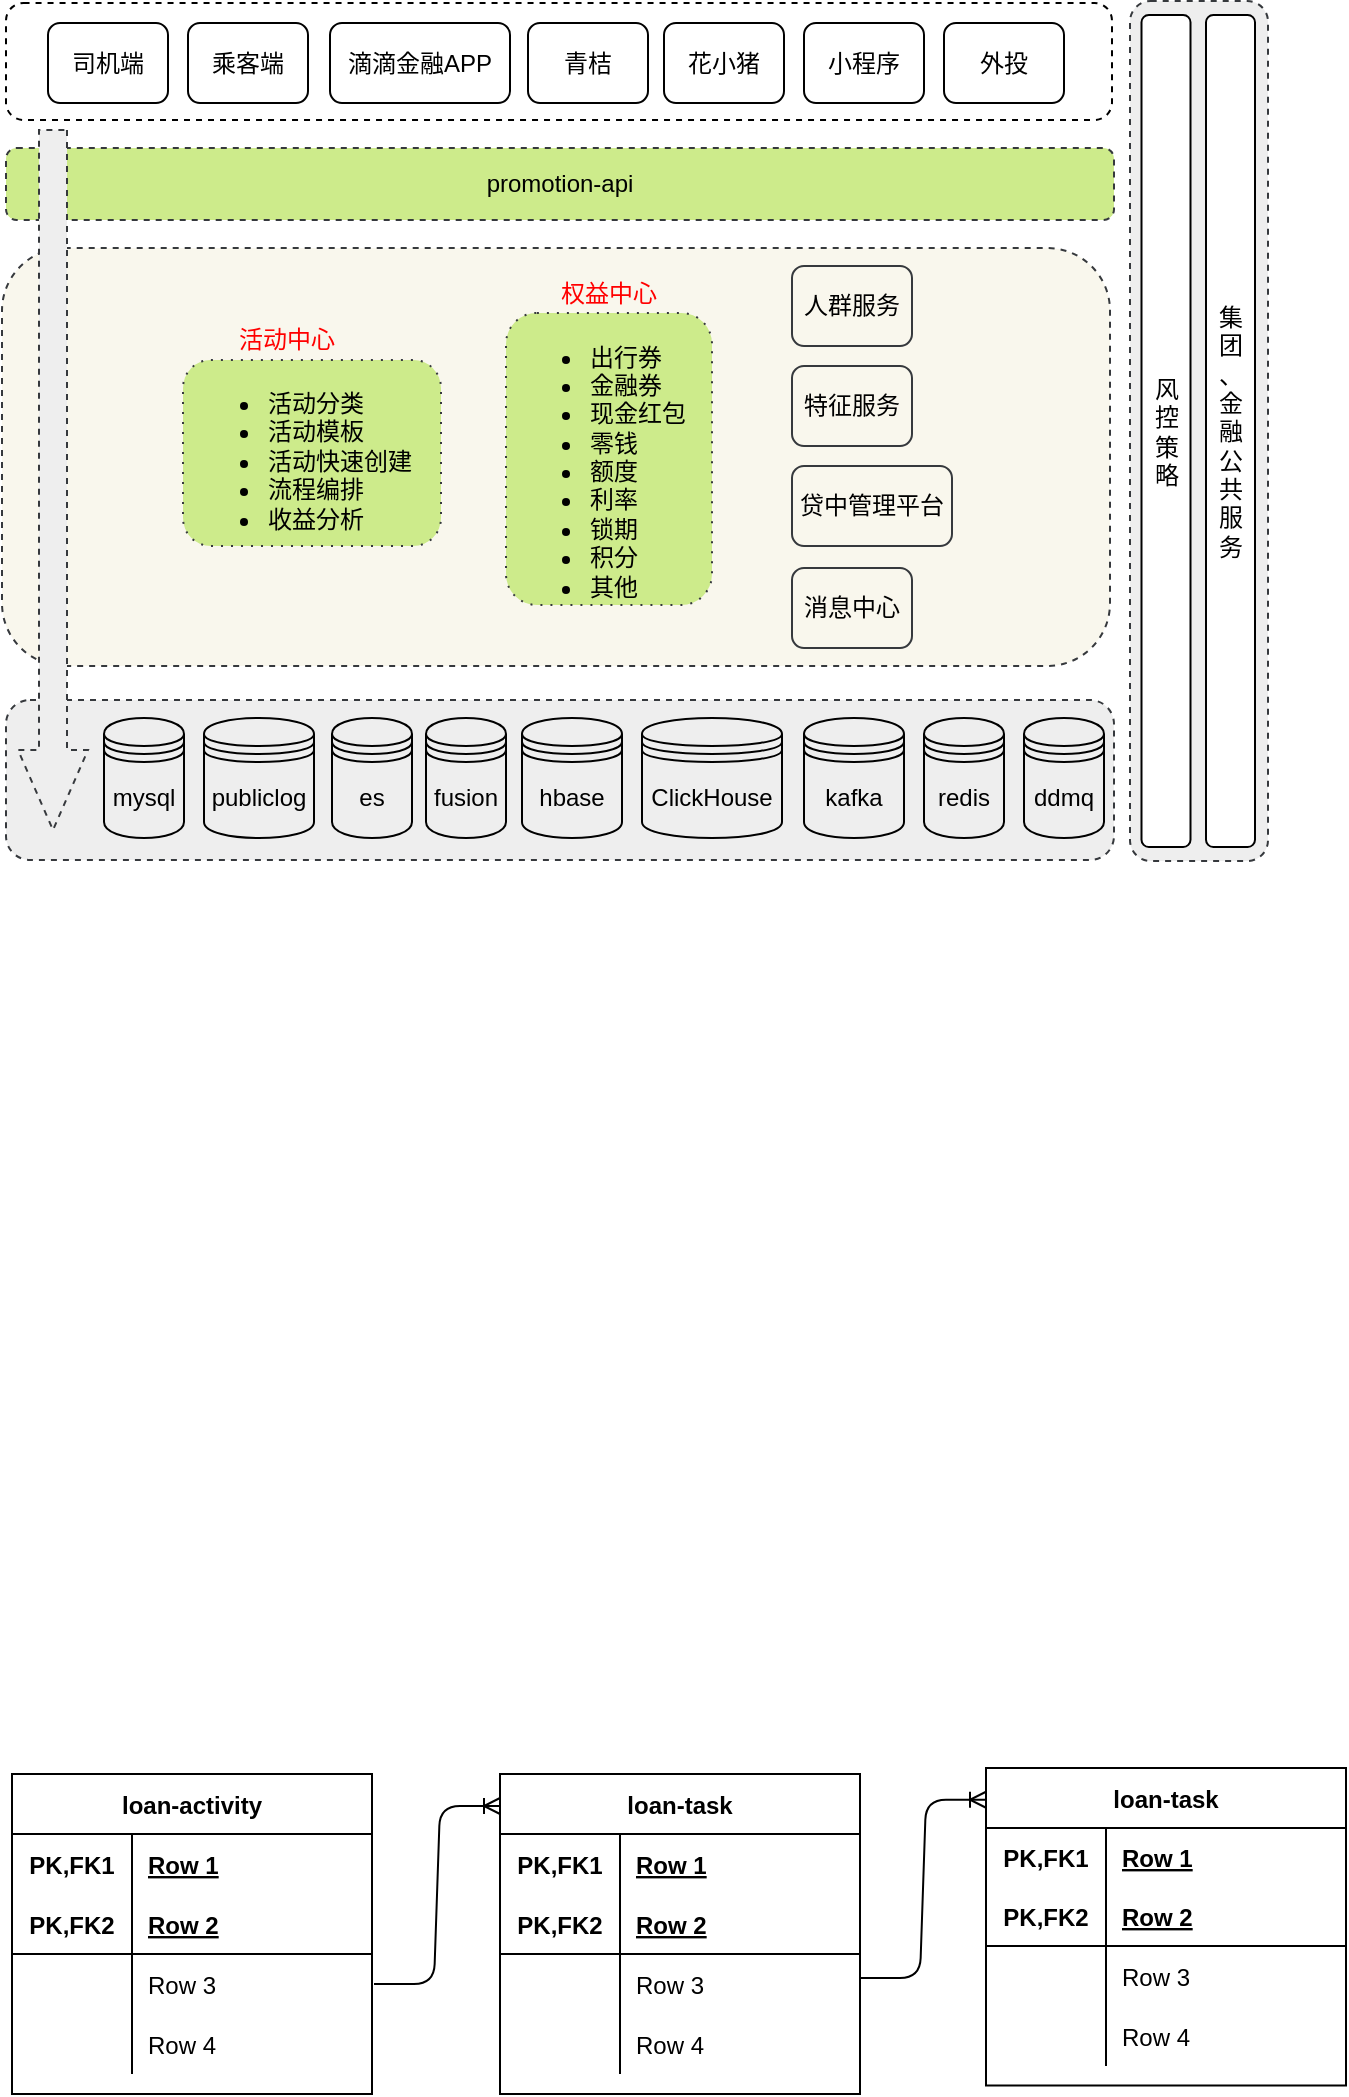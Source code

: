 <mxfile version="14.2.9" type="github">
  <diagram id="kgpKYQtTHZ0yAKxKKP6v" name="Page-1">
    <mxGraphModel dx="862" dy="1023" grid="0" gridSize="10" guides="1" tooltips="1" connect="1" arrows="1" fold="1" page="1" pageScale="1" pageWidth="850" pageHeight="1100" math="0" shadow="0">
      <root>
        <mxCell id="0" />
        <mxCell id="1" parent="0" />
        <mxCell id="mgTYE4qe_ixQDPlizRL3-233" value="" style="group;rounded=1;" vertex="1" connectable="0" parent="1">
          <mxGeometry x="640" y="310.5" width="69" height="430" as="geometry" />
        </mxCell>
        <mxCell id="mgTYE4qe_ixQDPlizRL3-226" value="" style="rounded=1;whiteSpace=wrap;html=1;shadow=0;sketch=0;strokeColor=#36393d;fillColor=#eeeeee;dashed=1;" vertex="1" parent="mgTYE4qe_ixQDPlizRL3-233">
          <mxGeometry width="69" height="430" as="geometry" />
        </mxCell>
        <mxCell id="mgTYE4qe_ixQDPlizRL3-231" value="集团&lt;br&gt;、金融公共服务" style="rounded=1;whiteSpace=wrap;html=1;" vertex="1" parent="mgTYE4qe_ixQDPlizRL3-233">
          <mxGeometry x="38" y="7" width="24.5" height="416" as="geometry" />
        </mxCell>
        <mxCell id="mgTYE4qe_ixQDPlizRL3-232" value="风控&lt;br&gt;策略" style="rounded=1;whiteSpace=wrap;html=1;" vertex="1" parent="mgTYE4qe_ixQDPlizRL3-233">
          <mxGeometry x="5.75" y="7" width="24.5" height="416" as="geometry" />
        </mxCell>
        <mxCell id="mgTYE4qe_ixQDPlizRL3-111" value="" style="group;rounded=1;" vertex="1" connectable="0" parent="1">
          <mxGeometry x="78" y="311.5" width="554" height="413.5" as="geometry" />
        </mxCell>
        <mxCell id="mgTYE4qe_ixQDPlizRL3-66" value="" style="rounded=1;whiteSpace=wrap;html=1;dashed=1;" vertex="1" parent="mgTYE4qe_ixQDPlizRL3-111">
          <mxGeometry width="553" height="58.5" as="geometry" />
        </mxCell>
        <mxCell id="mgTYE4qe_ixQDPlizRL3-93" value="乘客端" style="rounded=1;whiteSpace=wrap;html=1;" vertex="1" parent="mgTYE4qe_ixQDPlizRL3-111">
          <mxGeometry x="91" y="10" width="60" height="40" as="geometry" />
        </mxCell>
        <mxCell id="mgTYE4qe_ixQDPlizRL3-101" value="" style="group;rounded=1;" vertex="1" connectable="0" parent="mgTYE4qe_ixQDPlizRL3-111">
          <mxGeometry x="21" y="10" width="508" height="40" as="geometry" />
        </mxCell>
        <mxCell id="mgTYE4qe_ixQDPlizRL3-90" value="司机端" style="rounded=1;whiteSpace=wrap;html=1;" vertex="1" parent="mgTYE4qe_ixQDPlizRL3-101">
          <mxGeometry width="60" height="40" as="geometry" />
        </mxCell>
        <mxCell id="mgTYE4qe_ixQDPlizRL3-92" value="滴滴金融APP" style="rounded=1;whiteSpace=wrap;html=1;" vertex="1" parent="mgTYE4qe_ixQDPlizRL3-101">
          <mxGeometry x="141" width="90" height="40" as="geometry" />
        </mxCell>
        <mxCell id="mgTYE4qe_ixQDPlizRL3-94" value="小程序" style="rounded=1;whiteSpace=wrap;html=1;" vertex="1" parent="mgTYE4qe_ixQDPlizRL3-101">
          <mxGeometry x="378" width="60" height="40" as="geometry" />
        </mxCell>
        <mxCell id="mgTYE4qe_ixQDPlizRL3-95" value="青桔" style="rounded=1;whiteSpace=wrap;html=1;" vertex="1" parent="mgTYE4qe_ixQDPlizRL3-101">
          <mxGeometry x="240" width="60" height="40" as="geometry" />
        </mxCell>
        <mxCell id="mgTYE4qe_ixQDPlizRL3-96" value="花小猪" style="rounded=1;whiteSpace=wrap;html=1;" vertex="1" parent="mgTYE4qe_ixQDPlizRL3-101">
          <mxGeometry x="308" width="60" height="40" as="geometry" />
        </mxCell>
        <mxCell id="mgTYE4qe_ixQDPlizRL3-97" value="外投" style="rounded=1;whiteSpace=wrap;html=1;" vertex="1" parent="mgTYE4qe_ixQDPlizRL3-101">
          <mxGeometry x="448" width="60" height="40" as="geometry" />
        </mxCell>
        <mxCell id="mgTYE4qe_ixQDPlizRL3-102" value="promotion-api" style="rounded=1;whiteSpace=wrap;html=1;dashed=1;fillColor=#cdeb8b;strokeColor=#36393d;" vertex="1" parent="mgTYE4qe_ixQDPlizRL3-111">
          <mxGeometry y="72.5" width="554" height="36" as="geometry" />
        </mxCell>
        <mxCell id="mgTYE4qe_ixQDPlizRL3-112" value="" style="rounded=1;whiteSpace=wrap;html=1;dashed=1;fillColor=#f9f7ed;strokeColor=#36393d;" vertex="1" parent="mgTYE4qe_ixQDPlizRL3-111">
          <mxGeometry x="-2" y="122.5" width="554" height="209" as="geometry" />
        </mxCell>
        <mxCell id="mgTYE4qe_ixQDPlizRL3-117" value="" style="rounded=1;whiteSpace=wrap;html=1;dashed=1;fillColor=#eeeeee;strokeColor=#36393d;" vertex="1" parent="1">
          <mxGeometry x="78" y="660" width="554" height="80" as="geometry" />
        </mxCell>
        <mxCell id="mgTYE4qe_ixQDPlizRL3-160" value="loan-activity" style="shape=table;startSize=30;container=1;collapsible=1;childLayout=tableLayout;fixedRows=1;rowLines=0;fontStyle=1;align=center;resizeLast=1;fillColor=none;gradientColor=none;" vertex="1" parent="1">
          <mxGeometry x="81" y="1197" width="180" height="160" as="geometry" />
        </mxCell>
        <mxCell id="mgTYE4qe_ixQDPlizRL3-161" value="" style="shape=partialRectangle;collapsible=0;dropTarget=0;pointerEvents=0;fillColor=none;top=0;left=0;bottom=0;right=0;points=[[0,0.5],[1,0.5]];portConstraint=eastwest;" vertex="1" parent="mgTYE4qe_ixQDPlizRL3-160">
          <mxGeometry y="30" width="180" height="30" as="geometry" />
        </mxCell>
        <mxCell id="mgTYE4qe_ixQDPlizRL3-162" value="PK,FK1" style="shape=partialRectangle;connectable=0;fillColor=none;top=0;left=0;bottom=0;right=0;fontStyle=1;overflow=hidden;" vertex="1" parent="mgTYE4qe_ixQDPlizRL3-161">
          <mxGeometry width="60" height="30" as="geometry" />
        </mxCell>
        <mxCell id="mgTYE4qe_ixQDPlizRL3-163" value="Row 1" style="shape=partialRectangle;connectable=0;fillColor=none;top=0;left=0;bottom=0;right=0;align=left;spacingLeft=6;fontStyle=5;overflow=hidden;" vertex="1" parent="mgTYE4qe_ixQDPlizRL3-161">
          <mxGeometry x="60" width="120" height="30" as="geometry" />
        </mxCell>
        <mxCell id="mgTYE4qe_ixQDPlizRL3-164" value="" style="shape=partialRectangle;collapsible=0;dropTarget=0;pointerEvents=0;fillColor=none;top=0;left=0;bottom=1;right=0;points=[[0,0.5],[1,0.5]];portConstraint=eastwest;" vertex="1" parent="mgTYE4qe_ixQDPlizRL3-160">
          <mxGeometry y="60" width="180" height="30" as="geometry" />
        </mxCell>
        <mxCell id="mgTYE4qe_ixQDPlizRL3-165" value="PK,FK2" style="shape=partialRectangle;connectable=0;fillColor=none;top=0;left=0;bottom=0;right=0;fontStyle=1;overflow=hidden;" vertex="1" parent="mgTYE4qe_ixQDPlizRL3-164">
          <mxGeometry width="60" height="30" as="geometry" />
        </mxCell>
        <mxCell id="mgTYE4qe_ixQDPlizRL3-166" value="Row 2" style="shape=partialRectangle;connectable=0;fillColor=none;top=0;left=0;bottom=0;right=0;align=left;spacingLeft=6;fontStyle=5;overflow=hidden;" vertex="1" parent="mgTYE4qe_ixQDPlizRL3-164">
          <mxGeometry x="60" width="120" height="30" as="geometry" />
        </mxCell>
        <mxCell id="mgTYE4qe_ixQDPlizRL3-167" value="" style="shape=partialRectangle;collapsible=0;dropTarget=0;pointerEvents=0;fillColor=none;top=0;left=0;bottom=0;right=0;points=[[0,0.5],[1,0.5]];portConstraint=eastwest;" vertex="1" parent="mgTYE4qe_ixQDPlizRL3-160">
          <mxGeometry y="90" width="180" height="30" as="geometry" />
        </mxCell>
        <mxCell id="mgTYE4qe_ixQDPlizRL3-168" value="" style="shape=partialRectangle;connectable=0;fillColor=none;top=0;left=0;bottom=0;right=0;editable=1;overflow=hidden;" vertex="1" parent="mgTYE4qe_ixQDPlizRL3-167">
          <mxGeometry width="60" height="30" as="geometry" />
        </mxCell>
        <mxCell id="mgTYE4qe_ixQDPlizRL3-169" value="Row 3" style="shape=partialRectangle;connectable=0;fillColor=none;top=0;left=0;bottom=0;right=0;align=left;spacingLeft=6;overflow=hidden;" vertex="1" parent="mgTYE4qe_ixQDPlizRL3-167">
          <mxGeometry x="60" width="120" height="30" as="geometry" />
        </mxCell>
        <mxCell id="mgTYE4qe_ixQDPlizRL3-170" value="" style="shape=partialRectangle;collapsible=0;dropTarget=0;pointerEvents=0;fillColor=none;top=0;left=0;bottom=0;right=0;points=[[0,0.5],[1,0.5]];portConstraint=eastwest;" vertex="1" parent="mgTYE4qe_ixQDPlizRL3-160">
          <mxGeometry y="120" width="180" height="30" as="geometry" />
        </mxCell>
        <mxCell id="mgTYE4qe_ixQDPlizRL3-171" value="" style="shape=partialRectangle;connectable=0;fillColor=none;top=0;left=0;bottom=0;right=0;editable=1;overflow=hidden;" vertex="1" parent="mgTYE4qe_ixQDPlizRL3-170">
          <mxGeometry width="60" height="30" as="geometry" />
        </mxCell>
        <mxCell id="mgTYE4qe_ixQDPlizRL3-172" value="Row 4" style="shape=partialRectangle;connectable=0;fillColor=none;top=0;left=0;bottom=0;right=0;align=left;spacingLeft=6;overflow=hidden;" vertex="1" parent="mgTYE4qe_ixQDPlizRL3-170">
          <mxGeometry x="60" width="120" height="30" as="geometry" />
        </mxCell>
        <mxCell id="mgTYE4qe_ixQDPlizRL3-181" value="" style="edgeStyle=entityRelationEdgeStyle;fontSize=12;html=1;endArrow=ERoneToMany;entryX=0;entryY=0.1;entryDx=0;entryDy=0;entryPerimeter=0;" edge="1" parent="1" target="mgTYE4qe_ixQDPlizRL3-182">
          <mxGeometry width="100" height="100" relative="1" as="geometry">
            <mxPoint x="262" y="1302" as="sourcePoint" />
            <mxPoint x="362" y="1202" as="targetPoint" />
          </mxGeometry>
        </mxCell>
        <mxCell id="mgTYE4qe_ixQDPlizRL3-182" value="loan-task" style="shape=table;startSize=30;container=1;collapsible=1;childLayout=tableLayout;fixedRows=1;rowLines=0;fontStyle=1;align=center;resizeLast=1;fillColor=none;gradientColor=none;" vertex="1" parent="1">
          <mxGeometry x="325" y="1197" width="180" height="160" as="geometry" />
        </mxCell>
        <mxCell id="mgTYE4qe_ixQDPlizRL3-183" value="" style="shape=partialRectangle;collapsible=0;dropTarget=0;pointerEvents=0;fillColor=none;top=0;left=0;bottom=0;right=0;points=[[0,0.5],[1,0.5]];portConstraint=eastwest;" vertex="1" parent="mgTYE4qe_ixQDPlizRL3-182">
          <mxGeometry y="30" width="180" height="30" as="geometry" />
        </mxCell>
        <mxCell id="mgTYE4qe_ixQDPlizRL3-184" value="PK,FK1" style="shape=partialRectangle;connectable=0;fillColor=none;top=0;left=0;bottom=0;right=0;fontStyle=1;overflow=hidden;" vertex="1" parent="mgTYE4qe_ixQDPlizRL3-183">
          <mxGeometry width="60" height="30" as="geometry" />
        </mxCell>
        <mxCell id="mgTYE4qe_ixQDPlizRL3-185" value="Row 1" style="shape=partialRectangle;connectable=0;fillColor=none;top=0;left=0;bottom=0;right=0;align=left;spacingLeft=6;fontStyle=5;overflow=hidden;" vertex="1" parent="mgTYE4qe_ixQDPlizRL3-183">
          <mxGeometry x="60" width="120" height="30" as="geometry" />
        </mxCell>
        <mxCell id="mgTYE4qe_ixQDPlizRL3-186" value="" style="shape=partialRectangle;collapsible=0;dropTarget=0;pointerEvents=0;fillColor=none;top=0;left=0;bottom=1;right=0;points=[[0,0.5],[1,0.5]];portConstraint=eastwest;" vertex="1" parent="mgTYE4qe_ixQDPlizRL3-182">
          <mxGeometry y="60" width="180" height="30" as="geometry" />
        </mxCell>
        <mxCell id="mgTYE4qe_ixQDPlizRL3-187" value="PK,FK2" style="shape=partialRectangle;connectable=0;fillColor=none;top=0;left=0;bottom=0;right=0;fontStyle=1;overflow=hidden;" vertex="1" parent="mgTYE4qe_ixQDPlizRL3-186">
          <mxGeometry width="60" height="30" as="geometry" />
        </mxCell>
        <mxCell id="mgTYE4qe_ixQDPlizRL3-188" value="Row 2" style="shape=partialRectangle;connectable=0;fillColor=none;top=0;left=0;bottom=0;right=0;align=left;spacingLeft=6;fontStyle=5;overflow=hidden;" vertex="1" parent="mgTYE4qe_ixQDPlizRL3-186">
          <mxGeometry x="60" width="120" height="30" as="geometry" />
        </mxCell>
        <mxCell id="mgTYE4qe_ixQDPlizRL3-189" value="" style="shape=partialRectangle;collapsible=0;dropTarget=0;pointerEvents=0;fillColor=none;top=0;left=0;bottom=0;right=0;points=[[0,0.5],[1,0.5]];portConstraint=eastwest;" vertex="1" parent="mgTYE4qe_ixQDPlizRL3-182">
          <mxGeometry y="90" width="180" height="30" as="geometry" />
        </mxCell>
        <mxCell id="mgTYE4qe_ixQDPlizRL3-190" value="" style="shape=partialRectangle;connectable=0;fillColor=none;top=0;left=0;bottom=0;right=0;editable=1;overflow=hidden;" vertex="1" parent="mgTYE4qe_ixQDPlizRL3-189">
          <mxGeometry width="60" height="30" as="geometry" />
        </mxCell>
        <mxCell id="mgTYE4qe_ixQDPlizRL3-191" value="Row 3" style="shape=partialRectangle;connectable=0;fillColor=none;top=0;left=0;bottom=0;right=0;align=left;spacingLeft=6;overflow=hidden;" vertex="1" parent="mgTYE4qe_ixQDPlizRL3-189">
          <mxGeometry x="60" width="120" height="30" as="geometry" />
        </mxCell>
        <mxCell id="mgTYE4qe_ixQDPlizRL3-192" value="" style="shape=partialRectangle;collapsible=0;dropTarget=0;pointerEvents=0;fillColor=none;top=0;left=0;bottom=0;right=0;points=[[0,0.5],[1,0.5]];portConstraint=eastwest;" vertex="1" parent="mgTYE4qe_ixQDPlizRL3-182">
          <mxGeometry y="120" width="180" height="30" as="geometry" />
        </mxCell>
        <mxCell id="mgTYE4qe_ixQDPlizRL3-193" value="" style="shape=partialRectangle;connectable=0;fillColor=none;top=0;left=0;bottom=0;right=0;editable=1;overflow=hidden;" vertex="1" parent="mgTYE4qe_ixQDPlizRL3-192">
          <mxGeometry width="60" height="30" as="geometry" />
        </mxCell>
        <mxCell id="mgTYE4qe_ixQDPlizRL3-194" value="Row 4" style="shape=partialRectangle;connectable=0;fillColor=none;top=0;left=0;bottom=0;right=0;align=left;spacingLeft=6;overflow=hidden;" vertex="1" parent="mgTYE4qe_ixQDPlizRL3-192">
          <mxGeometry x="60" width="120" height="30" as="geometry" />
        </mxCell>
        <mxCell id="mgTYE4qe_ixQDPlizRL3-196" value="" style="edgeStyle=entityRelationEdgeStyle;fontSize=12;html=1;endArrow=ERoneToMany;entryX=0;entryY=0.1;entryDx=0;entryDy=0;entryPerimeter=0;" edge="1" parent="1" target="mgTYE4qe_ixQDPlizRL3-197">
          <mxGeometry width="100" height="100" relative="1" as="geometry">
            <mxPoint x="505" y="1299" as="sourcePoint" />
            <mxPoint x="605" y="1199" as="targetPoint" />
          </mxGeometry>
        </mxCell>
        <mxCell id="mgTYE4qe_ixQDPlizRL3-197" value="loan-task" style="shape=table;startSize=30;container=1;collapsible=1;childLayout=tableLayout;fixedRows=1;rowLines=0;fontStyle=1;align=center;resizeLast=1;fillColor=none;gradientColor=none;" vertex="1" parent="1">
          <mxGeometry x="568" y="1194" width="180" height="158.786" as="geometry" />
        </mxCell>
        <mxCell id="mgTYE4qe_ixQDPlizRL3-198" value="" style="shape=partialRectangle;collapsible=0;dropTarget=0;pointerEvents=0;fillColor=none;top=0;left=0;bottom=0;right=0;points=[[0,0.5],[1,0.5]];portConstraint=eastwest;" vertex="1" parent="mgTYE4qe_ixQDPlizRL3-197">
          <mxGeometry y="30" width="180" height="29" as="geometry" />
        </mxCell>
        <mxCell id="mgTYE4qe_ixQDPlizRL3-199" value="PK,FK1" style="shape=partialRectangle;connectable=0;fillColor=none;top=0;left=0;bottom=0;right=0;fontStyle=1;overflow=hidden;" vertex="1" parent="mgTYE4qe_ixQDPlizRL3-198">
          <mxGeometry width="60" height="29" as="geometry" />
        </mxCell>
        <mxCell id="mgTYE4qe_ixQDPlizRL3-200" value="Row 1" style="shape=partialRectangle;connectable=0;fillColor=none;top=0;left=0;bottom=0;right=0;align=left;spacingLeft=6;fontStyle=5;overflow=hidden;" vertex="1" parent="mgTYE4qe_ixQDPlizRL3-198">
          <mxGeometry x="60" width="120" height="29" as="geometry" />
        </mxCell>
        <mxCell id="mgTYE4qe_ixQDPlizRL3-201" value="" style="shape=partialRectangle;collapsible=0;dropTarget=0;pointerEvents=0;fillColor=none;top=0;left=0;bottom=1;right=0;points=[[0,0.5],[1,0.5]];portConstraint=eastwest;" vertex="1" parent="mgTYE4qe_ixQDPlizRL3-197">
          <mxGeometry y="59" width="180" height="30" as="geometry" />
        </mxCell>
        <mxCell id="mgTYE4qe_ixQDPlizRL3-202" value="PK,FK2" style="shape=partialRectangle;connectable=0;fillColor=none;top=0;left=0;bottom=0;right=0;fontStyle=1;overflow=hidden;" vertex="1" parent="mgTYE4qe_ixQDPlizRL3-201">
          <mxGeometry width="60" height="30" as="geometry" />
        </mxCell>
        <mxCell id="mgTYE4qe_ixQDPlizRL3-203" value="Row 2" style="shape=partialRectangle;connectable=0;fillColor=none;top=0;left=0;bottom=0;right=0;align=left;spacingLeft=6;fontStyle=5;overflow=hidden;" vertex="1" parent="mgTYE4qe_ixQDPlizRL3-201">
          <mxGeometry x="60" width="120" height="30" as="geometry" />
        </mxCell>
        <mxCell id="mgTYE4qe_ixQDPlizRL3-204" value="" style="shape=partialRectangle;collapsible=0;dropTarget=0;pointerEvents=0;fillColor=none;top=0;left=0;bottom=0;right=0;points=[[0,0.5],[1,0.5]];portConstraint=eastwest;" vertex="1" parent="mgTYE4qe_ixQDPlizRL3-197">
          <mxGeometry y="89" width="180" height="30" as="geometry" />
        </mxCell>
        <mxCell id="mgTYE4qe_ixQDPlizRL3-205" value="" style="shape=partialRectangle;connectable=0;fillColor=none;top=0;left=0;bottom=0;right=0;editable=1;overflow=hidden;" vertex="1" parent="mgTYE4qe_ixQDPlizRL3-204">
          <mxGeometry width="60" height="30" as="geometry" />
        </mxCell>
        <mxCell id="mgTYE4qe_ixQDPlizRL3-206" value="Row 3" style="shape=partialRectangle;connectable=0;fillColor=none;top=0;left=0;bottom=0;right=0;align=left;spacingLeft=6;overflow=hidden;" vertex="1" parent="mgTYE4qe_ixQDPlizRL3-204">
          <mxGeometry x="60" width="120" height="30" as="geometry" />
        </mxCell>
        <mxCell id="mgTYE4qe_ixQDPlizRL3-207" value="" style="shape=partialRectangle;collapsible=0;dropTarget=0;pointerEvents=0;fillColor=none;top=0;left=0;bottom=0;right=0;points=[[0,0.5],[1,0.5]];portConstraint=eastwest;" vertex="1" parent="mgTYE4qe_ixQDPlizRL3-197">
          <mxGeometry y="119" width="180" height="30" as="geometry" />
        </mxCell>
        <mxCell id="mgTYE4qe_ixQDPlizRL3-208" value="" style="shape=partialRectangle;connectable=0;fillColor=none;top=0;left=0;bottom=0;right=0;editable=1;overflow=hidden;" vertex="1" parent="mgTYE4qe_ixQDPlizRL3-207">
          <mxGeometry width="60" height="30" as="geometry" />
        </mxCell>
        <mxCell id="mgTYE4qe_ixQDPlizRL3-209" value="Row 4" style="shape=partialRectangle;connectable=0;fillColor=none;top=0;left=0;bottom=0;right=0;align=left;spacingLeft=6;overflow=hidden;" vertex="1" parent="mgTYE4qe_ixQDPlizRL3-207">
          <mxGeometry x="60" width="120" height="30" as="geometry" />
        </mxCell>
        <mxCell id="mgTYE4qe_ixQDPlizRL3-224" value="" style="group" vertex="1" connectable="0" parent="1">
          <mxGeometry x="138" y="669" width="489" height="60" as="geometry" />
        </mxCell>
        <mxCell id="mgTYE4qe_ixQDPlizRL3-215" value="mysql" style="shape=datastore;whiteSpace=wrap;html=1;shadow=0;sketch=0;strokeColor=#000000;fillColor=none;gradientColor=none;fontColor=#000000;" vertex="1" parent="mgTYE4qe_ixQDPlizRL3-224">
          <mxGeometry x="-11" width="40" height="60" as="geometry" />
        </mxCell>
        <mxCell id="mgTYE4qe_ixQDPlizRL3-216" value="publiclog" style="shape=datastore;whiteSpace=wrap;html=1;shadow=0;sketch=0;strokeColor=#000000;fillColor=none;gradientColor=none;fontColor=#000000;" vertex="1" parent="mgTYE4qe_ixQDPlizRL3-224">
          <mxGeometry x="39" width="55" height="60" as="geometry" />
        </mxCell>
        <mxCell id="mgTYE4qe_ixQDPlizRL3-217" value="es" style="shape=datastore;whiteSpace=wrap;html=1;shadow=0;sketch=0;strokeColor=#000000;fillColor=none;gradientColor=none;fontColor=#000000;" vertex="1" parent="mgTYE4qe_ixQDPlizRL3-224">
          <mxGeometry x="103" width="40" height="60" as="geometry" />
        </mxCell>
        <mxCell id="mgTYE4qe_ixQDPlizRL3-218" value="fusion" style="shape=datastore;whiteSpace=wrap;html=1;shadow=0;sketch=0;strokeColor=#000000;fillColor=none;gradientColor=none;fontColor=#000000;" vertex="1" parent="mgTYE4qe_ixQDPlizRL3-224">
          <mxGeometry x="150" width="40" height="60" as="geometry" />
        </mxCell>
        <mxCell id="mgTYE4qe_ixQDPlizRL3-219" value="hbase" style="shape=datastore;whiteSpace=wrap;html=1;shadow=0;sketch=0;strokeColor=#000000;fillColor=none;gradientColor=none;fontColor=#000000;" vertex="1" parent="mgTYE4qe_ixQDPlizRL3-224">
          <mxGeometry x="198" width="50" height="60" as="geometry" />
        </mxCell>
        <mxCell id="mgTYE4qe_ixQDPlizRL3-220" value="ClickHouse" style="shape=datastore;whiteSpace=wrap;html=1;shadow=0;sketch=0;strokeColor=#000000;fillColor=none;gradientColor=none;fontColor=#000000;" vertex="1" parent="mgTYE4qe_ixQDPlizRL3-224">
          <mxGeometry x="258" width="70" height="60" as="geometry" />
        </mxCell>
        <mxCell id="mgTYE4qe_ixQDPlizRL3-221" value="kafka" style="shape=datastore;whiteSpace=wrap;html=1;shadow=0;sketch=0;strokeColor=#000000;fillColor=none;gradientColor=none;fontColor=#000000;" vertex="1" parent="mgTYE4qe_ixQDPlizRL3-224">
          <mxGeometry x="339" width="50" height="60" as="geometry" />
        </mxCell>
        <mxCell id="mgTYE4qe_ixQDPlizRL3-222" value="redis" style="shape=datastore;whiteSpace=wrap;html=1;shadow=0;sketch=0;strokeColor=#000000;fillColor=none;gradientColor=none;fontColor=#000000;" vertex="1" parent="mgTYE4qe_ixQDPlizRL3-224">
          <mxGeometry x="399" width="40" height="60" as="geometry" />
        </mxCell>
        <mxCell id="mgTYE4qe_ixQDPlizRL3-223" value="ddmq" style="shape=datastore;whiteSpace=wrap;html=1;shadow=0;sketch=0;strokeColor=#000000;fillColor=none;gradientColor=none;fontColor=#000000;" vertex="1" parent="mgTYE4qe_ixQDPlizRL3-224">
          <mxGeometry x="449" width="40" height="60" as="geometry" />
        </mxCell>
        <mxCell id="mgTYE4qe_ixQDPlizRL3-115" value="特征服务" style="rounded=1;whiteSpace=wrap;html=1;fillColor=#f9f7ed;strokeColor=#36393d;" vertex="1" parent="1">
          <mxGeometry x="471" y="493" width="60" height="40" as="geometry" />
        </mxCell>
        <mxCell id="mgTYE4qe_ixQDPlizRL3-116" value="人群服务" style="rounded=1;whiteSpace=wrap;html=1;fillColor=#f9f7ed;strokeColor=#36393d;" vertex="1" parent="1">
          <mxGeometry x="471" y="443" width="60" height="40" as="geometry" />
        </mxCell>
        <mxCell id="mgTYE4qe_ixQDPlizRL3-118" value="消息中心" style="rounded=1;whiteSpace=wrap;html=1;fillColor=#f9f7ed;strokeColor=#36393d;" vertex="1" parent="1">
          <mxGeometry x="471" y="594" width="60" height="40" as="geometry" />
        </mxCell>
        <mxCell id="mgTYE4qe_ixQDPlizRL3-119" value="贷中管理平台" style="rounded=1;whiteSpace=wrap;html=1;fillColor=#f9f7ed;strokeColor=#36393d;" vertex="1" parent="1">
          <mxGeometry x="471" y="543" width="80" height="40" as="geometry" />
        </mxCell>
        <mxCell id="mgTYE4qe_ixQDPlizRL3-142" value="&lt;ul&gt;&lt;li&gt;活动分类&lt;/li&gt;&lt;li&gt;活动模板&lt;/li&gt;&lt;li&gt;活动快速创建&lt;/li&gt;&lt;li&gt;流程编排&lt;/li&gt;&lt;li&gt;收益分析&lt;/li&gt;&lt;/ul&gt;" style="text;html=1;whiteSpace=wrap;verticalAlign=middle;overflow=hidden;dashed=1;dashPattern=1 4;fillColor=#cdeb8b;strokeColor=#36393d;rounded=1;" vertex="1" parent="1">
          <mxGeometry x="166.5" y="490" width="129" height="93" as="geometry" />
        </mxCell>
        <mxCell id="mgTYE4qe_ixQDPlizRL3-145" value="&lt;ul&gt;&lt;li&gt;出行券&lt;/li&gt;&lt;li&gt;金融券&lt;/li&gt;&lt;li&gt;现金红包&lt;/li&gt;&lt;li&gt;零钱&lt;/li&gt;&lt;li&gt;额度&lt;/li&gt;&lt;li&gt;利率&lt;/li&gt;&lt;li&gt;锁期&lt;/li&gt;&lt;li&gt;积分&lt;/li&gt;&lt;li&gt;其他&lt;/li&gt;&lt;/ul&gt;" style="text;html=1;whiteSpace=wrap;verticalAlign=middle;overflow=hidden;dashed=1;dashPattern=1 4;fillColor=#cdeb8b;strokeColor=#36393d;rounded=1;" vertex="1" parent="1">
          <mxGeometry x="328" y="466.5" width="103" height="146" as="geometry" />
        </mxCell>
        <mxCell id="mgTYE4qe_ixQDPlizRL3-227" value="活动中心" style="text;html=1;strokeColor=none;fillColor=none;align=center;verticalAlign=middle;whiteSpace=wrap;rounded=0;shadow=0;dashed=1;sketch=0;fontColor=#FF0000;" vertex="1" parent="1">
          <mxGeometry x="179" y="470" width="79" height="20" as="geometry" />
        </mxCell>
        <mxCell id="mgTYE4qe_ixQDPlizRL3-228" value="权益中心" style="text;html=1;strokeColor=none;fillColor=none;align=center;verticalAlign=middle;whiteSpace=wrap;rounded=0;shadow=0;dashed=1;sketch=0;fontColor=#FF0000;" vertex="1" parent="1">
          <mxGeometry x="340" y="446.5" width="79" height="20" as="geometry" />
        </mxCell>
        <mxCell id="mgTYE4qe_ixQDPlizRL3-195" value="" style="html=1;shadow=0;dashed=1;align=center;verticalAlign=middle;shape=mxgraph.arrows2.arrow;dy=0.6;dx=40;direction=south;notch=0;strokeColor=#36393d;fillColor=#eeeeee;sketch=0;flipH=0;flipV=0;" vertex="1" parent="1">
          <mxGeometry x="84" y="375" width="35" height="350" as="geometry" />
        </mxCell>
      </root>
    </mxGraphModel>
  </diagram>
</mxfile>
